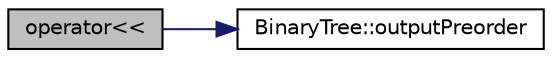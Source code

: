 digraph "operator&lt;&lt;"
{
 // LATEX_PDF_SIZE
  edge [fontname="Helvetica",fontsize="10",labelfontname="Helvetica",labelfontsize="10"];
  node [fontname="Helvetica",fontsize="10",shape=record];
  rankdir="LR";
  Node1 [label="operator\<\<",height=0.2,width=0.4,color="black", fillcolor="grey75", style="filled", fontcolor="black",tooltip=" "];
  Node1 -> Node2 [color="midnightblue",fontsize="10",style="solid",fontname="Helvetica"];
  Node2 [label="BinaryTree::outputPreorder",height=0.2,width=0.4,color="black", fillcolor="white", style="filled",URL="$class_binary_tree.html#a01a8974d6d5f26e03ac0f2fa142a12b2",tooltip=" "];
}
